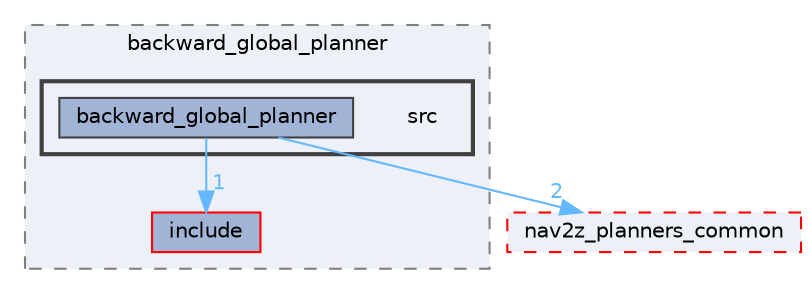 digraph "smacc2_client_library/nav2z_client/custom_planners/backward_global_planner/src"
{
 // LATEX_PDF_SIZE
  bgcolor="transparent";
  edge [fontname=Helvetica,fontsize=10,labelfontname=Helvetica,labelfontsize=10];
  node [fontname=Helvetica,fontsize=10,shape=box,height=0.2,width=0.4];
  compound=true
  subgraph clusterdir_c74255874c868df82134442d36155657 {
    graph [ bgcolor="#edf0f7", pencolor="grey50", label="backward_global_planner", fontname=Helvetica,fontsize=10 style="filled,dashed", URL="dir_c74255874c868df82134442d36155657.html",tooltip=""]
  dir_386963ad1d2dddb8e3b1a7d7eff23366 [label="include", fillcolor="#a2b4d6", color="red", style="filled", URL="dir_386963ad1d2dddb8e3b1a7d7eff23366.html",tooltip=""];
  subgraph clusterdir_056090f28cb2ac1576eb1fa25eda35ed {
    graph [ bgcolor="#edf0f7", pencolor="grey25", label="", fontname=Helvetica,fontsize=10 style="filled,bold", URL="dir_056090f28cb2ac1576eb1fa25eda35ed.html",tooltip=""]
    dir_056090f28cb2ac1576eb1fa25eda35ed [shape=plaintext, label="src"];
  dir_cb107ce168013ca7b2a929cdeec95710 [label="backward_global_planner", fillcolor="#a2b4d6", color="grey25", style="filled", URL="dir_cb107ce168013ca7b2a929cdeec95710.html",tooltip=""];
  }
  }
  dir_ff0206bad6f2022af99afa405e1f2e4f [label="nav2z_planners_common", fillcolor="#edf0f7", color="red", style="filled,dashed", URL="dir_ff0206bad6f2022af99afa405e1f2e4f.html",tooltip=""];
  dir_cb107ce168013ca7b2a929cdeec95710->dir_386963ad1d2dddb8e3b1a7d7eff23366 [headlabel="1", labeldistance=1.5 headhref="dir_000004_000049.html" color="steelblue1" fontcolor="steelblue1"];
  dir_cb107ce168013ca7b2a929cdeec95710->dir_ff0206bad6f2022af99afa405e1f2e4f [headlabel="2", labeldistance=1.5 headhref="dir_000004_000080.html" color="steelblue1" fontcolor="steelblue1"];
}
